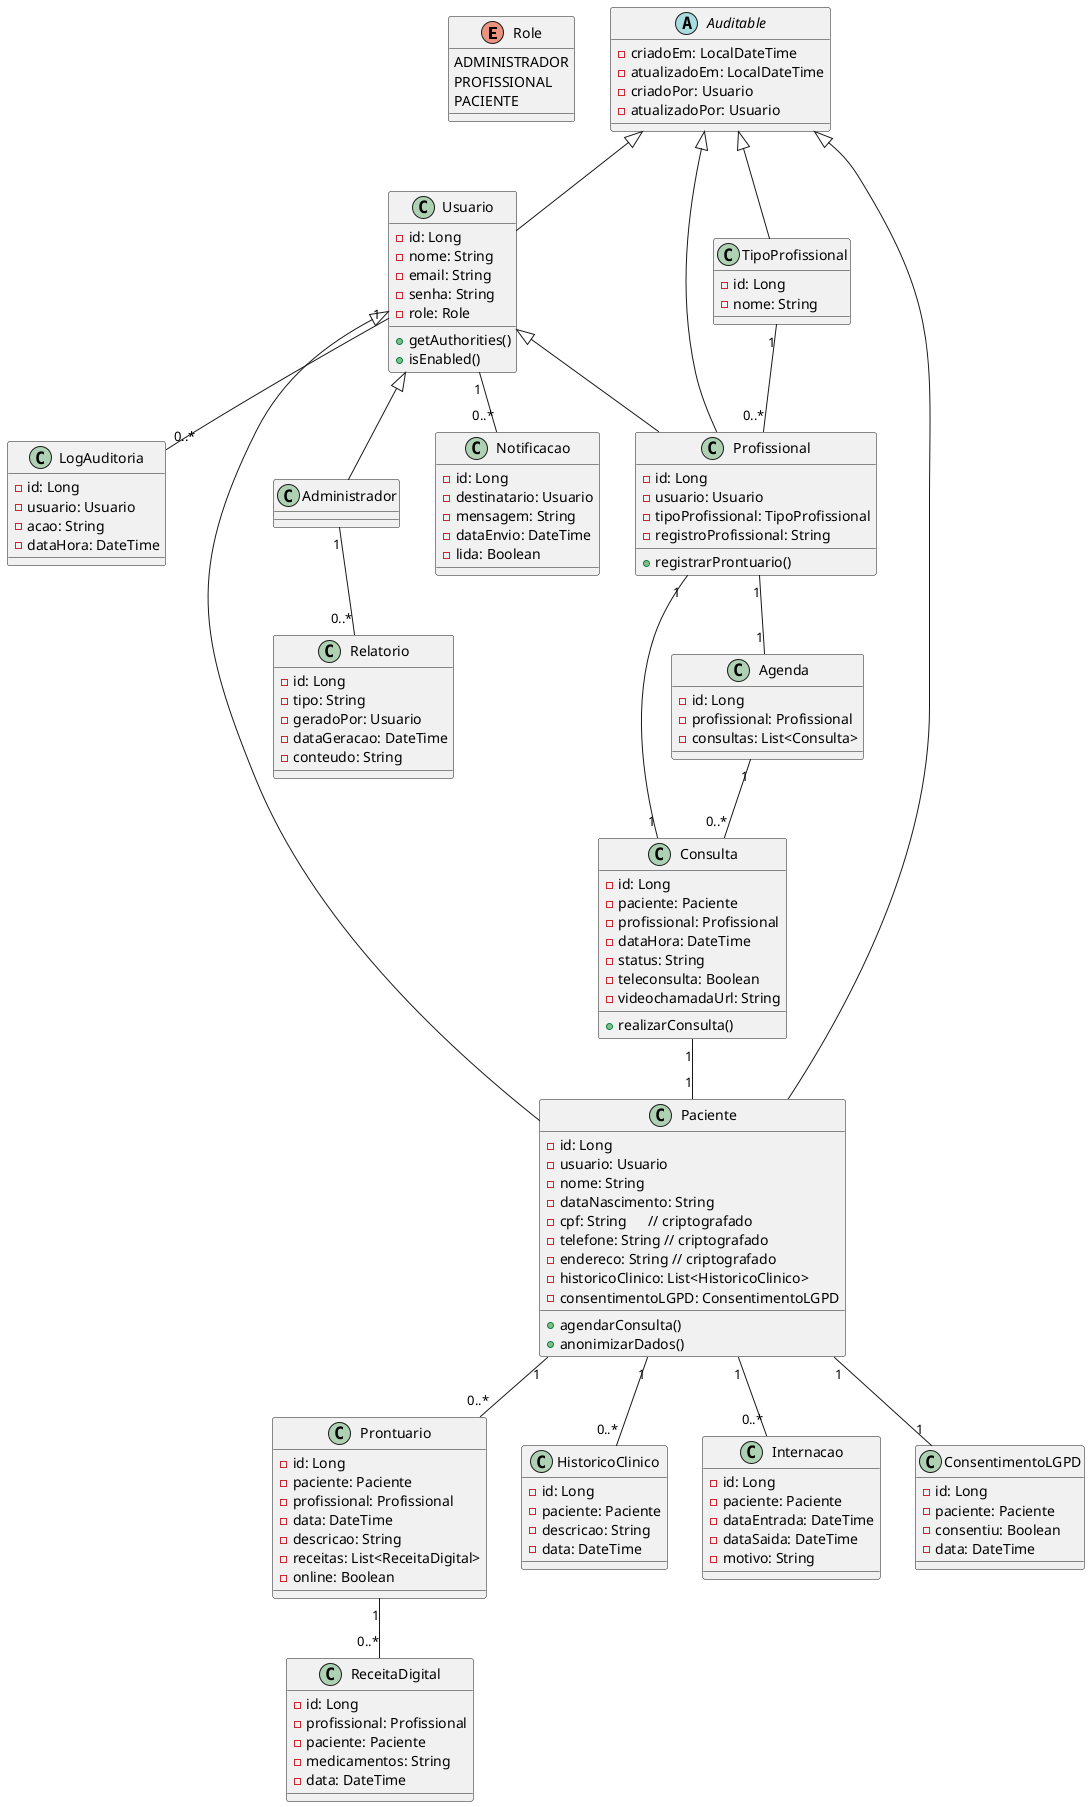 @startuml "Diagrama de Classes SGHSS"

' Papéis de usuário
enum Role {
  ADMINISTRADOR
  PROFISSIONAL
  PACIENTE
}

class Usuario {
  - id: Long
  - nome: String
  - email: String
  - senha: String
  - role: Role
  + getAuthorities()
  + isEnabled()
}

class Paciente {
  - id: Long
  - usuario: Usuario
  - nome: String
  - dataNascimento: String
  - cpf: String      // criptografado
  - telefone: String // criptografado
  - endereco: String // criptografado
  - historicoClinico: List<HistoricoClinico>
  - consentimentoLGPD: ConsentimentoLGPD
  + agendarConsulta()
  + anonimizarDados()
}

class Profissional {
  - id: Long
  - usuario: Usuario
  - tipoProfissional: TipoProfissional
  - registroProfissional: String
  + registrarProntuario()
}

class TipoProfissional {
  - id: Long
  - nome: String
}

abstract class Auditable {
  - criadoEm: LocalDateTime
  - atualizadoEm: LocalDateTime
  - criadoPor: Usuario
  - atualizadoPor: Usuario
}

' --- ENTIDADES PLANEJADAS (não implementadas) ---
class Agenda {
  - id: Long
  - profissional: Profissional
  - consultas: List<Consulta>
}

class Consulta {
  - id: Long
  - paciente: Paciente
  - profissional: Profissional
  - dataHora: DateTime
  - status: String
  - teleconsulta: Boolean
  - videochamadaUrl: String
  + realizarConsulta()
}

class Prontuario {
  - id: Long
  - paciente: Paciente
  - profissional: Profissional
  - data: DateTime
  - descricao: String
  - receitas: List<ReceitaDigital>
  - online: Boolean
}

class ReceitaDigital {
  - id: Long
  - profissional: Profissional
  - paciente: Paciente
  - medicamentos: String
  - data: DateTime
}

class HistoricoClinico {
  - id: Long
  - paciente: Paciente
  - descricao: String
  - data: DateTime
}

class Notificacao {
  - id: Long
  - destinatario: Usuario
  - mensagem: String
  - dataEnvio: DateTime
  - lida: Boolean
}

class Internacao {
  - id: Long
  - paciente: Paciente
  - dataEntrada: DateTime
  - dataSaida: DateTime
  - motivo: String
}

class Relatorio {
  - id: Long
  - tipo: String
  - geradoPor: Usuario
  - dataGeracao: DateTime
  - conteudo: String
}

class LogAuditoria {
  - id: Long
  - usuario: Usuario
  - acao: String
  - dataHora: DateTime
}

class ConsentimentoLGPD {
  - id: Long
  - paciente: Paciente
  - consentiu: Boolean
  - data: DateTime
}

' --- RELACIONAMENTOS ---
Usuario <|-- Paciente
Usuario <|-- Profissional
TipoProfissional "1" -- "0..*" Profissional
Auditable <|-- Usuario
Auditable <|-- Paciente
Auditable <|-- Profissional
Auditable <|-- TipoProfissional

Paciente "1" -- "0..*" HistoricoClinico
Paciente "1" -- "0..*" Prontuario
Profissional "1" -- "1" Agenda
Agenda "1" -- "0..*" Consulta
Consulta "1" -- "1" Paciente
Consulta "1" -- "1" Profissional
Prontuario "1" -- "0..*" ReceitaDigital
Paciente "1" -- "1" ConsentimentoLGPD
Usuario "1" -- "0..*" LogAuditoria
Usuario "1" -- "0..*" Notificacao
Paciente "1" -- "0..*" Internacao
Usuario <|-- Administrador
Administrador "1" -- "0..*" Relatorio

@enduml 
